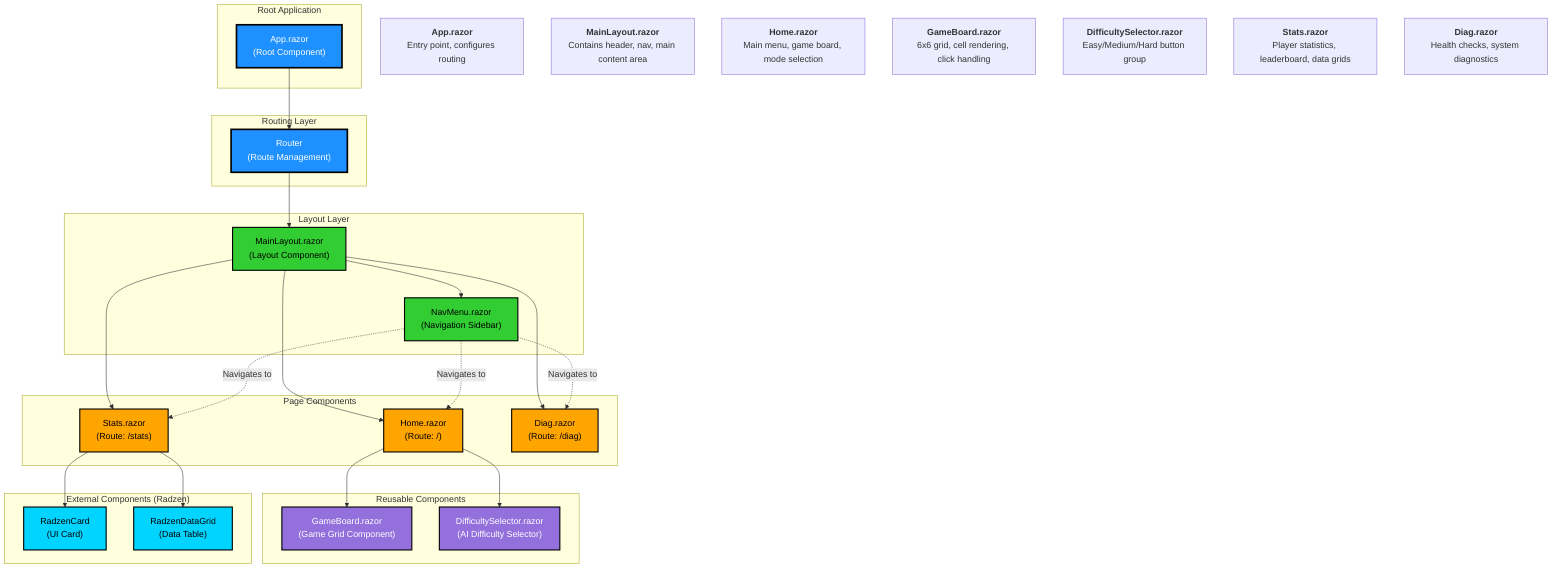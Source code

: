graph TD
    App["App.razor<br/>(Root Component)"]
    
    Router["Router<br/>(Route Management)"]
    
    MainLayout["MainLayout.razor<br/>(Layout Component)"]
    
    NavMenu["NavMenu.razor<br/>(Navigation Sidebar)"]
    
    HomePage["Home.razor<br/>(Route: /)"]
    StatsPage["Stats.razor<br/>(Route: /stats)"]
    DiagPage["Diag.razor<br/>(Route: /diag)"]
    
    GameBoard["GameBoard.razor<br/>(Game Grid Component)"]
    DifficultySelector["DifficultySelector.razor<br/>(AI Difficulty Selector)"]
    
    subgraph "Root Application"
        App
    end
    
    subgraph "Routing Layer"
        Router
    end
    
    subgraph "Layout Layer"
        MainLayout
        NavMenu
    end
    
    subgraph "Page Components"
        HomePage
        StatsPage
        DiagPage
    end
    
    subgraph "Reusable Components"
        GameBoard
        DifficultySelector
    end
    
    subgraph "External Components (Radzen)"
        RadzenCard["RadzenCard<br/>(UI Card)"]
        RadzenDataGrid["RadzenDataGrid<br/>(Data Table)"]
    end
    
    App --> Router
    Router --> MainLayout
    MainLayout --> NavMenu
    MainLayout --> HomePage
    MainLayout --> StatsPage
    MainLayout --> DiagPage
    
    HomePage --> GameBoard
    HomePage --> DifficultySelector
    
    StatsPage --> RadzenCard
    StatsPage --> RadzenDataGrid
    
    NavMenu -.->|Navigates to| HomePage
    NavMenu -.->|Navigates to| StatsPage
    NavMenu -.->|Navigates to| DiagPage
    
    %% Styling
    classDef rootStyle fill:#1e90ff,stroke:#000,stroke-width:3px,color:#fff
    classDef layoutStyle fill:#32cd32,stroke:#000,stroke-width:2px,color:#000
    classDef pageStyle fill:#ffa500,stroke:#000,stroke-width:2px,color:#000
    classDef componentStyle fill:#9370db,stroke:#000,stroke-width:2px,color:#fff
    classDef externalStyle fill:#00d4ff,stroke:#000,stroke-width:2px,color:#000
    
    class App,Router rootStyle
    class MainLayout,NavMenu layoutStyle
    class HomePage,StatsPage,DiagPage pageStyle
    class GameBoard,DifficultySelector componentStyle
    class RadzenCard,RadzenDataGrid externalStyle
    
    %% Component Details
    note1["<b>App.razor</b><br/>Entry point, configures routing"]
    note2["<b>MainLayout.razor</b><br/>Contains header, nav, main content area"]
    note3["<b>Home.razor</b><br/>Main menu, game board, mode selection"]
    note4["<b>GameBoard.razor</b><br/>6x6 grid, cell rendering, click handling"]
    note5["<b>DifficultySelector.razor</b><br/>Easy/Medium/Hard button group"]
    note6["<b>Stats.razor</b><br/>Player statistics, leaderboard, data grids"]
    note7["<b>Diag.razor</b><br/>Health checks, system diagnostics"]